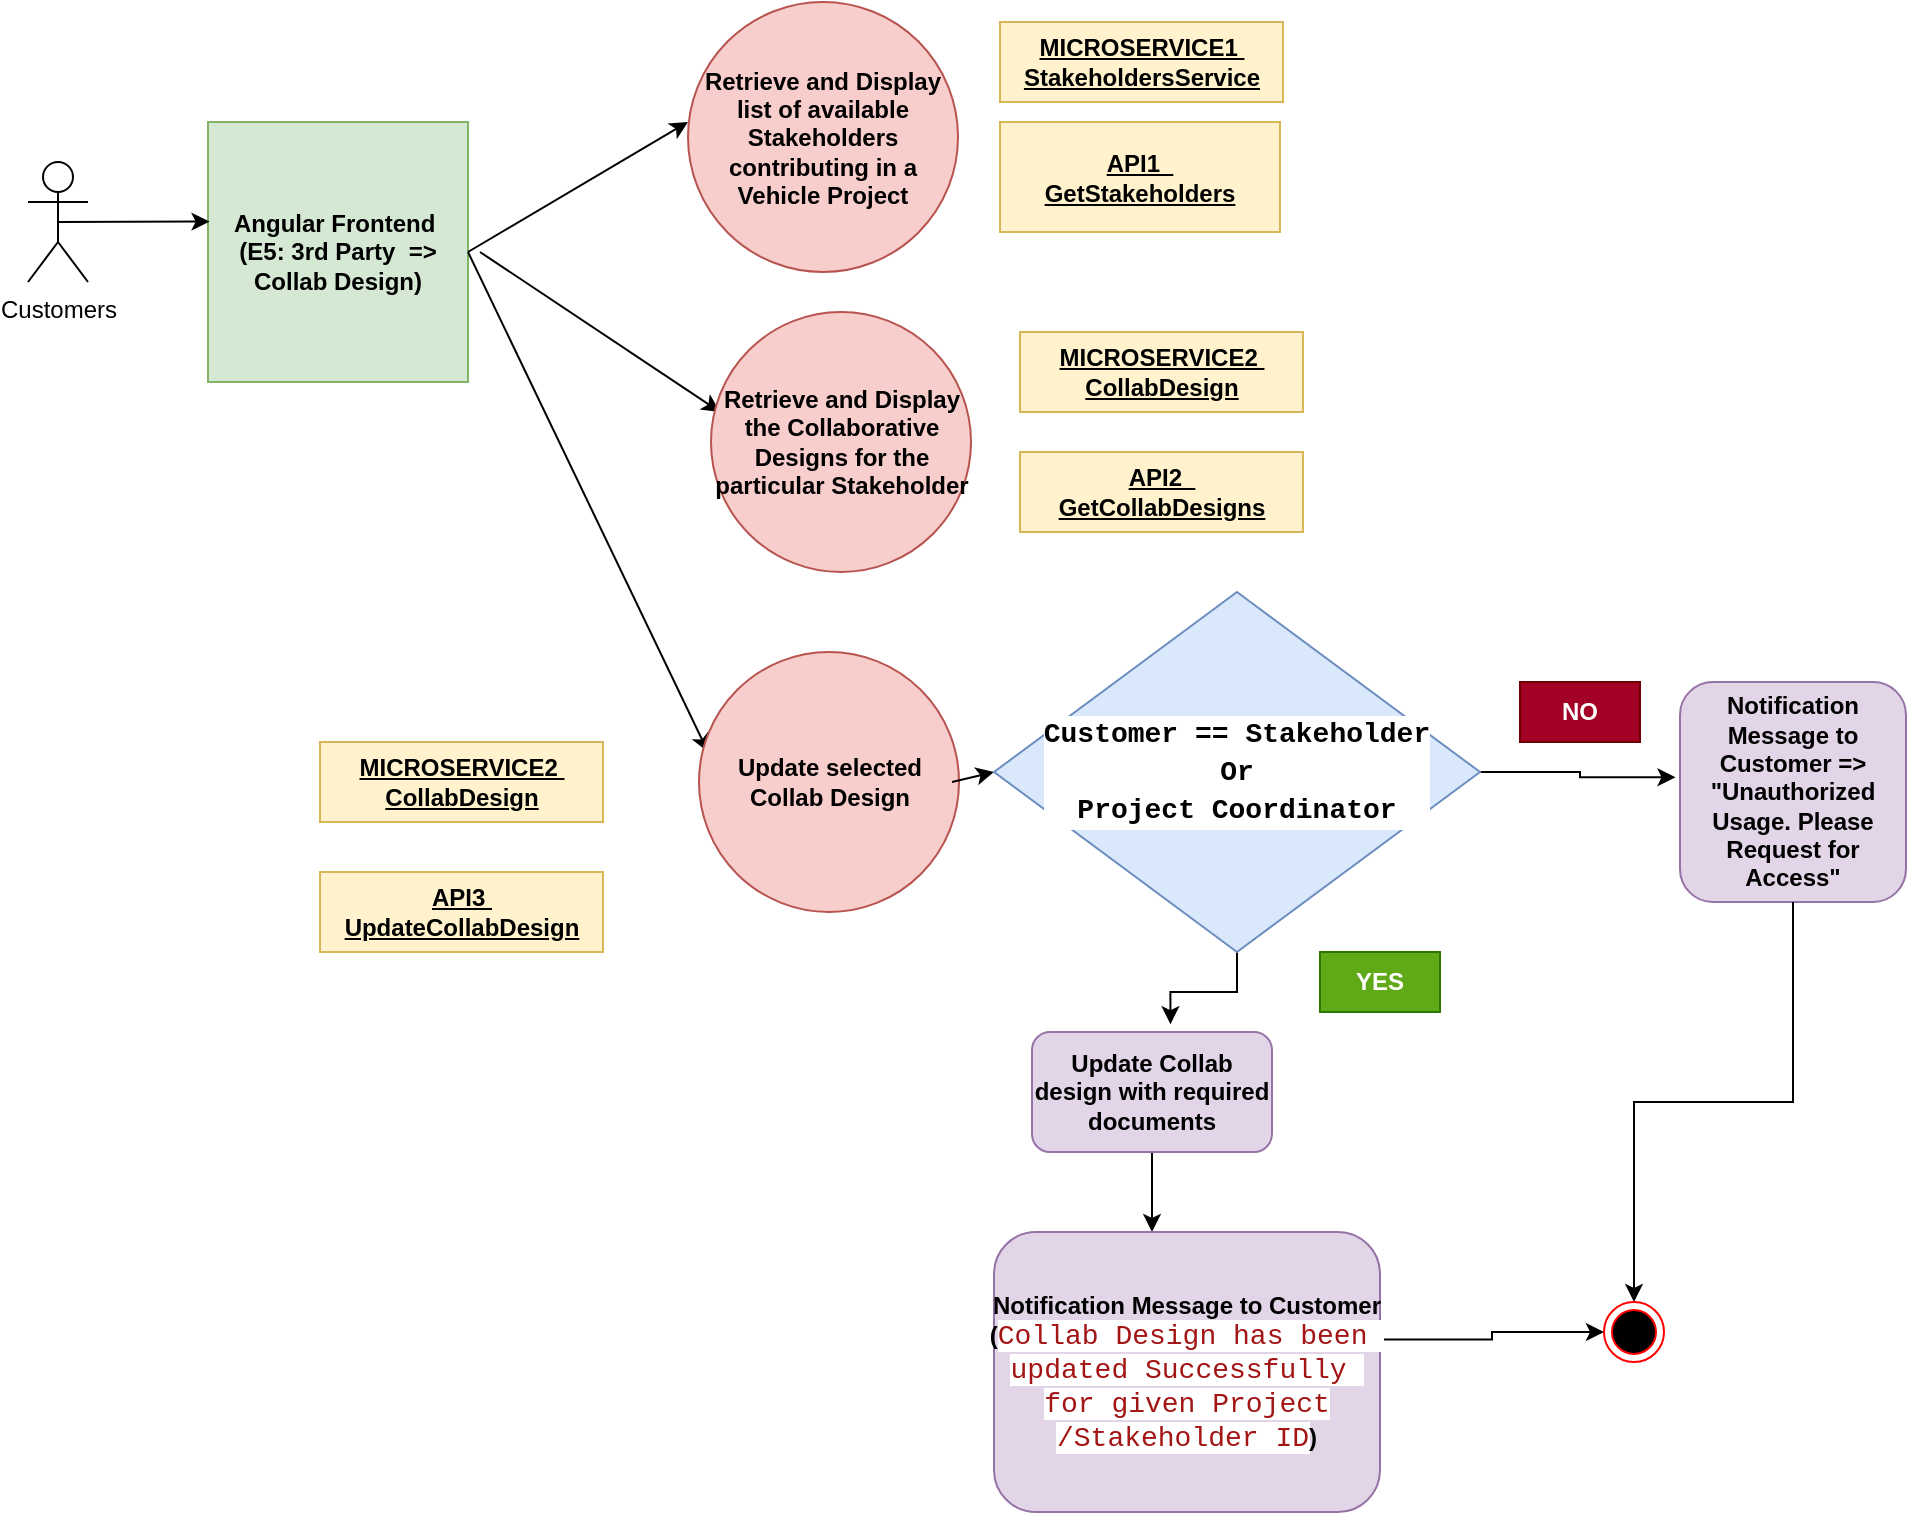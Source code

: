 <mxfile version="24.0.7" type="github">
  <diagram name="Page-1" id="CA1CGzCP61-nOpN43Mkm">
    <mxGraphModel dx="2092" dy="588" grid="1" gridSize="10" guides="1" tooltips="1" connect="1" arrows="1" fold="1" page="1" pageScale="1" pageWidth="850" pageHeight="1100" math="0" shadow="0">
      <root>
        <mxCell id="0" />
        <mxCell id="1" parent="0" />
        <mxCell id="rhQnzHztRZclSPktE8nI-1" value="Customers" style="shape=umlActor;verticalLabelPosition=bottom;verticalAlign=top;html=1;outlineConnect=0;" vertex="1" parent="1">
          <mxGeometry x="-26" y="235" width="30" height="60" as="geometry" />
        </mxCell>
        <mxCell id="rhQnzHztRZclSPktE8nI-2" value="&lt;b&gt;Angular Frontend&amp;nbsp; (E5: 3rd Party&amp;nbsp; =&amp;gt; Collab Design)&lt;/b&gt;" style="whiteSpace=wrap;html=1;aspect=fixed;fillColor=#d5e8d4;strokeColor=#82b366;" vertex="1" parent="1">
          <mxGeometry x="64" y="215" width="130" height="130" as="geometry" />
        </mxCell>
        <mxCell id="rhQnzHztRZclSPktE8nI-3" value="" style="endArrow=classic;html=1;rounded=0;exitX=0.5;exitY=0.5;exitDx=0;exitDy=0;exitPerimeter=0;entryX=0.006;entryY=0.383;entryDx=0;entryDy=0;entryPerimeter=0;" edge="1" parent="1" source="rhQnzHztRZclSPktE8nI-1" target="rhQnzHztRZclSPktE8nI-2">
          <mxGeometry width="50" height="50" relative="1" as="geometry">
            <mxPoint x="224" y="325" as="sourcePoint" />
            <mxPoint x="274" y="275" as="targetPoint" />
          </mxGeometry>
        </mxCell>
        <mxCell id="rhQnzHztRZclSPktE8nI-4" value="" style="endArrow=classic;html=1;rounded=0;exitX=1;exitY=0.5;exitDx=0;exitDy=0;" edge="1" parent="1" source="rhQnzHztRZclSPktE8nI-2">
          <mxGeometry width="50" height="50" relative="1" as="geometry">
            <mxPoint x="224" y="325" as="sourcePoint" />
            <mxPoint x="304" y="215" as="targetPoint" />
          </mxGeometry>
        </mxCell>
        <mxCell id="rhQnzHztRZclSPktE8nI-5" value="&lt;b&gt;Retrieve and Display list of available Stakeholders contributing in a Vehicle Project&lt;/b&gt;" style="ellipse;whiteSpace=wrap;html=1;aspect=fixed;fillColor=#f8cecc;strokeColor=#b85450;" vertex="1" parent="1">
          <mxGeometry x="304" y="155" width="135" height="135" as="geometry" />
        </mxCell>
        <mxCell id="rhQnzHztRZclSPktE8nI-6" value="&lt;b&gt;&lt;u&gt;MICROSERVICE1&amp;nbsp;&lt;/u&gt;&lt;/b&gt;&lt;div&gt;&lt;b&gt;&lt;u&gt;StakeholdersService&lt;/u&gt;&lt;/b&gt;&lt;/div&gt;" style="text;html=1;strokeColor=#d6b656;fillColor=#fff2cc;align=center;verticalAlign=middle;whiteSpace=wrap;rounded=0;" vertex="1" parent="1">
          <mxGeometry x="460" y="165" width="141.5" height="40" as="geometry" />
        </mxCell>
        <mxCell id="rhQnzHztRZclSPktE8nI-7" value="&lt;b&gt;&lt;u&gt;API1&amp;nbsp;&amp;nbsp;&lt;/u&gt;&lt;/b&gt;&lt;div&gt;&lt;b&gt;&lt;u&gt;GetStakeholders&lt;/u&gt;&lt;/b&gt;&lt;/div&gt;" style="text;html=1;strokeColor=#d6b656;fillColor=#fff2cc;align=center;verticalAlign=middle;whiteSpace=wrap;rounded=0;" vertex="1" parent="1">
          <mxGeometry x="460" y="215" width="140" height="55" as="geometry" />
        </mxCell>
        <mxCell id="rhQnzHztRZclSPktE8nI-8" value="" style="endArrow=classic;html=1;rounded=0;" edge="1" parent="1">
          <mxGeometry width="50" height="50" relative="1" as="geometry">
            <mxPoint x="200" y="280" as="sourcePoint" />
            <mxPoint x="320" y="360" as="targetPoint" />
          </mxGeometry>
        </mxCell>
        <mxCell id="rhQnzHztRZclSPktE8nI-9" value="&lt;b&gt;Retrieve and Display the Collaborative Designs for the particular Stakeholder&lt;/b&gt;" style="ellipse;whiteSpace=wrap;html=1;aspect=fixed;fillColor=#f8cecc;strokeColor=#b85450;" vertex="1" parent="1">
          <mxGeometry x="315.5" y="310" width="130" height="130" as="geometry" />
        </mxCell>
        <mxCell id="rhQnzHztRZclSPktE8nI-10" value="&lt;b&gt;&lt;u&gt;MICROSERVICE2&amp;nbsp;&lt;/u&gt;&lt;/b&gt;&lt;div&gt;&lt;b&gt;&lt;u&gt;CollabDesign&lt;/u&gt;&lt;/b&gt;&lt;/div&gt;" style="text;html=1;strokeColor=#d6b656;fillColor=#fff2cc;align=center;verticalAlign=middle;whiteSpace=wrap;rounded=0;" vertex="1" parent="1">
          <mxGeometry x="470" y="320" width="141.5" height="40" as="geometry" />
        </mxCell>
        <mxCell id="rhQnzHztRZclSPktE8nI-11" value="&lt;b&gt;&lt;u&gt;API2&amp;nbsp;&amp;nbsp;&lt;/u&gt;&lt;/b&gt;&lt;div&gt;&lt;b&gt;&lt;u&gt;GetCollabDesigns&lt;/u&gt;&lt;/b&gt;&lt;/div&gt;" style="text;html=1;strokeColor=#d6b656;fillColor=#fff2cc;align=center;verticalAlign=middle;whiteSpace=wrap;rounded=0;" vertex="1" parent="1">
          <mxGeometry x="470" y="380" width="141.5" height="40" as="geometry" />
        </mxCell>
        <mxCell id="rhQnzHztRZclSPktE8nI-21" value="" style="endArrow=classic;html=1;rounded=0;exitX=1;exitY=0.5;exitDx=0;exitDy=0;" edge="1" parent="1" source="rhQnzHztRZclSPktE8nI-2">
          <mxGeometry width="50" height="50" relative="1" as="geometry">
            <mxPoint x="194" y="450" as="sourcePoint" />
            <mxPoint x="314" y="530" as="targetPoint" />
          </mxGeometry>
        </mxCell>
        <mxCell id="rhQnzHztRZclSPktE8nI-22" value="&lt;b&gt;Update selected Collab Design&lt;/b&gt;" style="ellipse;whiteSpace=wrap;html=1;aspect=fixed;fillColor=#f8cecc;strokeColor=#b85450;" vertex="1" parent="1">
          <mxGeometry x="309.5" y="480" width="130" height="130" as="geometry" />
        </mxCell>
        <mxCell id="rhQnzHztRZclSPktE8nI-23" value="&lt;b&gt;&lt;u&gt;MICROSERVICE2&amp;nbsp;&lt;/u&gt;&lt;/b&gt;&lt;div&gt;&lt;b&gt;&lt;u&gt;CollabDesign&lt;/u&gt;&lt;/b&gt;&lt;/div&gt;" style="text;html=1;strokeColor=#d6b656;fillColor=#fff2cc;align=center;verticalAlign=middle;whiteSpace=wrap;rounded=0;" vertex="1" parent="1">
          <mxGeometry x="120" y="525" width="141.5" height="40" as="geometry" />
        </mxCell>
        <mxCell id="rhQnzHztRZclSPktE8nI-24" value="&lt;b&gt;&lt;u&gt;API3&amp;nbsp;&lt;/u&gt;&lt;/b&gt;&lt;div&gt;&lt;b&gt;&lt;u&gt;UpdateCollabDesign&lt;/u&gt;&lt;/b&gt;&lt;/div&gt;" style="text;html=1;strokeColor=#d6b656;fillColor=#fff2cc;align=center;verticalAlign=middle;whiteSpace=wrap;rounded=0;" vertex="1" parent="1">
          <mxGeometry x="120" y="590" width="141.5" height="40" as="geometry" />
        </mxCell>
        <mxCell id="rhQnzHztRZclSPktE8nI-25" value="" style="endArrow=classic;html=1;rounded=0;exitX=1;exitY=0.5;exitDx=0;exitDy=0;entryX=0;entryY=0.5;entryDx=0;entryDy=0;" edge="1" parent="1" target="rhQnzHztRZclSPktE8nI-28">
          <mxGeometry width="50" height="50" relative="1" as="geometry">
            <mxPoint x="436" y="545" as="sourcePoint" />
            <mxPoint x="496" y="545" as="targetPoint" />
          </mxGeometry>
        </mxCell>
        <mxCell id="rhQnzHztRZclSPktE8nI-26" value="" style="edgeStyle=orthogonalEdgeStyle;rounded=0;orthogonalLoop=1;jettySize=auto;html=1;entryX=0.577;entryY=-0.065;entryDx=0;entryDy=0;entryPerimeter=0;" edge="1" parent="1" source="rhQnzHztRZclSPktE8nI-28" target="rhQnzHztRZclSPktE8nI-30">
          <mxGeometry relative="1" as="geometry">
            <mxPoint x="541" y="672.5" as="targetPoint" />
          </mxGeometry>
        </mxCell>
        <mxCell id="rhQnzHztRZclSPktE8nI-27" value="" style="edgeStyle=orthogonalEdgeStyle;rounded=0;orthogonalLoop=1;jettySize=auto;html=1;entryX=-0.02;entryY=0.433;entryDx=0;entryDy=0;entryPerimeter=0;" edge="1" parent="1" source="rhQnzHztRZclSPktE8nI-28" target="rhQnzHztRZclSPktE8nI-33">
          <mxGeometry relative="1" as="geometry">
            <mxPoint x="666" y="545" as="targetPoint" />
          </mxGeometry>
        </mxCell>
        <mxCell id="rhQnzHztRZclSPktE8nI-28" value="&lt;div style=&quot;background-color: rgb(255, 255, 255); font-family: Consolas, &amp;quot;Courier New&amp;quot;, monospace; font-size: 14px; line-height: 19px; white-space: pre;&quot;&gt;&lt;div style=&quot;line-height: 19px;&quot;&gt;&lt;b&gt;Customer == Stakeholder&lt;/b&gt;&lt;/div&gt;&lt;div style=&quot;line-height: 19px;&quot;&gt;&lt;b&gt;Or&lt;/b&gt;&lt;/div&gt;&lt;div style=&quot;line-height: 19px;&quot;&gt;&lt;b&gt;Project Coordinator&lt;/b&gt;&lt;/div&gt;&lt;/div&gt;" style="rhombus;whiteSpace=wrap;html=1;fillColor=#dae8fc;strokeColor=#6c8ebf;" vertex="1" parent="1">
          <mxGeometry x="457" y="450" width="243" height="180" as="geometry" />
        </mxCell>
        <mxCell id="rhQnzHztRZclSPktE8nI-29" value="" style="edgeStyle=orthogonalEdgeStyle;rounded=0;orthogonalLoop=1;jettySize=auto;html=1;" edge="1" parent="1" source="rhQnzHztRZclSPktE8nI-30">
          <mxGeometry relative="1" as="geometry">
            <mxPoint x="536" y="770" as="targetPoint" />
          </mxGeometry>
        </mxCell>
        <mxCell id="rhQnzHztRZclSPktE8nI-30" value="&lt;b&gt;Update Collab design with required documents&lt;/b&gt;" style="rounded=1;whiteSpace=wrap;html=1;fillColor=#e1d5e7;strokeColor=#9673a6;" vertex="1" parent="1">
          <mxGeometry x="476" y="670" width="120" height="60" as="geometry" />
        </mxCell>
        <mxCell id="rhQnzHztRZclSPktE8nI-31" value="&lt;b&gt;YES&lt;/b&gt;" style="text;html=1;strokeColor=#2D7600;fillColor=#60a917;align=center;verticalAlign=middle;whiteSpace=wrap;rounded=0;fontColor=#ffffff;" vertex="1" parent="1">
          <mxGeometry x="620" y="630" width="60" height="30" as="geometry" />
        </mxCell>
        <mxCell id="rhQnzHztRZclSPktE8nI-32" value="&lt;b&gt;NO&lt;/b&gt;" style="text;html=1;strokeColor=#6F0000;fillColor=#a20025;align=center;verticalAlign=middle;whiteSpace=wrap;rounded=0;fontColor=#ffffff;" vertex="1" parent="1">
          <mxGeometry x="720" y="495" width="60" height="30" as="geometry" />
        </mxCell>
        <mxCell id="rhQnzHztRZclSPktE8nI-33" value="&lt;b&gt;Notification Message to Customer =&amp;gt; &quot;Unauthorized Usage. Please Request for Access&quot;&lt;/b&gt;" style="rounded=1;whiteSpace=wrap;html=1;fillColor=#e1d5e7;strokeColor=#9673a6;" vertex="1" parent="1">
          <mxGeometry x="800" y="495" width="113" height="110" as="geometry" />
        </mxCell>
        <mxCell id="rhQnzHztRZclSPktE8nI-34" style="edgeStyle=orthogonalEdgeStyle;rounded=0;orthogonalLoop=1;jettySize=auto;html=1;entryX=0.5;entryY=0;entryDx=0;entryDy=0;exitX=0.5;exitY=1;exitDx=0;exitDy=0;" edge="1" parent="1" source="rhQnzHztRZclSPktE8nI-33" target="rhQnzHztRZclSPktE8nI-35">
          <mxGeometry relative="1" as="geometry">
            <mxPoint x="722" y="632.5" as="sourcePoint" />
          </mxGeometry>
        </mxCell>
        <mxCell id="rhQnzHztRZclSPktE8nI-35" value="" style="ellipse;html=1;shape=endState;fillColor=#000000;strokeColor=#ff0000;" vertex="1" parent="1">
          <mxGeometry x="762" y="805" width="30" height="30" as="geometry" />
        </mxCell>
        <mxCell id="rhQnzHztRZclSPktE8nI-36" style="edgeStyle=orthogonalEdgeStyle;rounded=0;orthogonalLoop=1;jettySize=auto;html=1;exitX=1.008;exitY=0.384;exitDx=0;exitDy=0;entryX=0;entryY=0.5;entryDx=0;entryDy=0;exitPerimeter=0;" edge="1" parent="1" target="rhQnzHztRZclSPktE8nI-35" source="rhQnzHztRZclSPktE8nI-37">
          <mxGeometry relative="1" as="geometry">
            <mxPoint x="586.5" y="820" as="sourcePoint" />
          </mxGeometry>
        </mxCell>
        <mxCell id="rhQnzHztRZclSPktE8nI-37" value="&lt;span style=&quot;font-weight: 700;&quot;&gt;Notification Message to Customer (&lt;/span&gt;&lt;font face=&quot;Consolas, Courier New, monospace&quot; color=&quot;#a31515&quot;&gt;&lt;span style=&quot;font-size: 14px; white-space: pre; background-color: rgb(255, 255, 255);&quot;&gt;Collab Design has been &lt;/span&gt;&lt;/font&gt;&lt;div&gt;&lt;font face=&quot;Consolas, Courier New, monospace&quot; color=&quot;#a31515&quot;&gt;&lt;span style=&quot;font-size: 14px; white-space: pre; background-color: rgb(255, 255, 255);&quot;&gt;updated Successfully &lt;/span&gt;&lt;/font&gt;&lt;/div&gt;&lt;div&gt;&lt;font face=&quot;Consolas, Courier New, monospace&quot; color=&quot;#a31515&quot;&gt;&lt;span style=&quot;font-size: 14px; white-space: pre; background-color: rgb(255, 255, 255);&quot;&gt;for given Project&lt;/span&gt;&lt;/font&gt;&lt;/div&gt;&lt;div&gt;&lt;font face=&quot;Consolas, Courier New, monospace&quot; color=&quot;#a31515&quot;&gt;&lt;span style=&quot;font-size: 14px; white-space: pre; background-color: rgb(255, 255, 255);&quot;&gt;/Stakeholder ID&lt;/span&gt;&lt;/font&gt;&lt;span style=&quot;background-color: initial; font-weight: 700;&quot;&gt;)&lt;/span&gt;&lt;/div&gt;" style="rounded=1;whiteSpace=wrap;html=1;fillColor=#e1d5e7;strokeColor=#9673a6;" vertex="1" parent="1">
          <mxGeometry x="457" y="770" width="193" height="140" as="geometry" />
        </mxCell>
      </root>
    </mxGraphModel>
  </diagram>
</mxfile>
